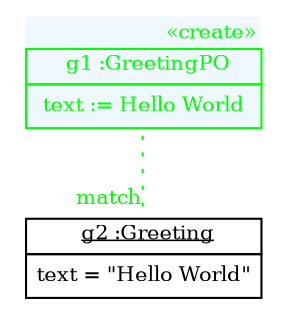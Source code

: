 graph ObjectDiagram {
   node [shape = none, fontsize = 10];
   edge [fontsize = 10];

g1 [label=<<table border='0' cellborder='1' cellspacing='0' color='green' bgcolor='aliceblue'> <tr> <td border='0' align='right'><font color='green'>&laquo;create&raquo;</font></td></tr> <tr> <td align='center'> <font color='green'> g1 :GreetingPO </font></td></tr> <tr> <td align='left'> <table border='0' cellborder='0' cellspacing='0' color='green'> <tr><td><font color='green'> text := Hello World </font></td></tr></table></td></tr></table>>];
g2 [label=<<table border='0' cellborder='1' cellspacing='0'> <tr> <td> <u>g2 :Greeting</u></td></tr><tr><td><table border='0' cellborder='0' cellspacing='0'><tr><td>text = "Hello World"</td></tr></table></td></tr></table>>];

g1 -- g2 [headlabel = "match" style="dotted" color="green" fontcolor="green"];
}
